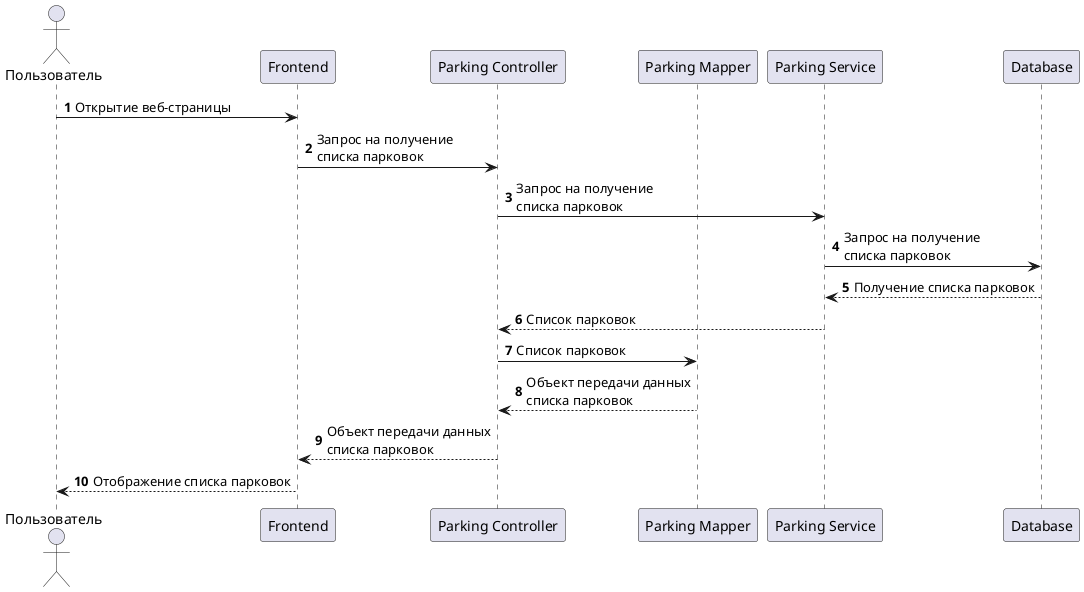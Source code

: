 @startuml
'https://plantuml.com/sequence-diagram

autonumber

actor Пользователь as usr
participant Frontend as f
participant "Parking Controller" as pc
participant "Parking Mapper" as pm
participant "Parking Service" as ps
participant Database as db

usr -> f: Открытие веб-страницы
f -> pc: Запрос на получение\nсписка парковок
pc -> ps: Запрос на получение\nсписка парковок
ps -> db: Запрос на получение\nсписка парковок
db --> ps: Получение списка парковок
ps --> pc: Список парковок
pc -> pm: Список парковок
pm --> pc: Объект передачи данных\nсписка парковок
pc --> f: Объект передачи данных\nсписка парковок
f --> usr: Отображение списка парковок

@enduml
